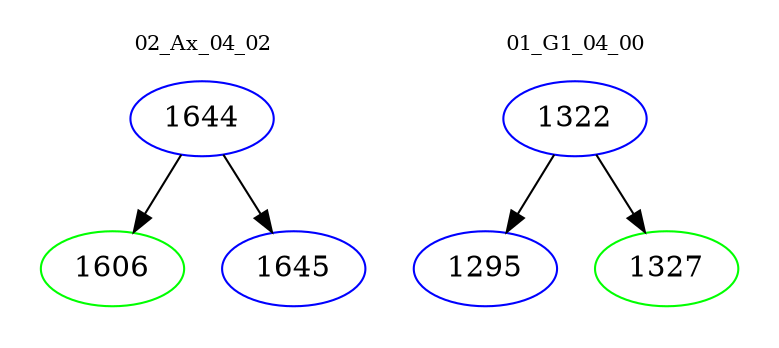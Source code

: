 digraph{
subgraph cluster_0 {
color = white
label = "02_Ax_04_02";
fontsize=10;
T0_1644 [label="1644", color="blue"]
T0_1644 -> T0_1606 [color="black"]
T0_1606 [label="1606", color="green"]
T0_1644 -> T0_1645 [color="black"]
T0_1645 [label="1645", color="blue"]
}
subgraph cluster_1 {
color = white
label = "01_G1_04_00";
fontsize=10;
T1_1322 [label="1322", color="blue"]
T1_1322 -> T1_1295 [color="black"]
T1_1295 [label="1295", color="blue"]
T1_1322 -> T1_1327 [color="black"]
T1_1327 [label="1327", color="green"]
}
}

